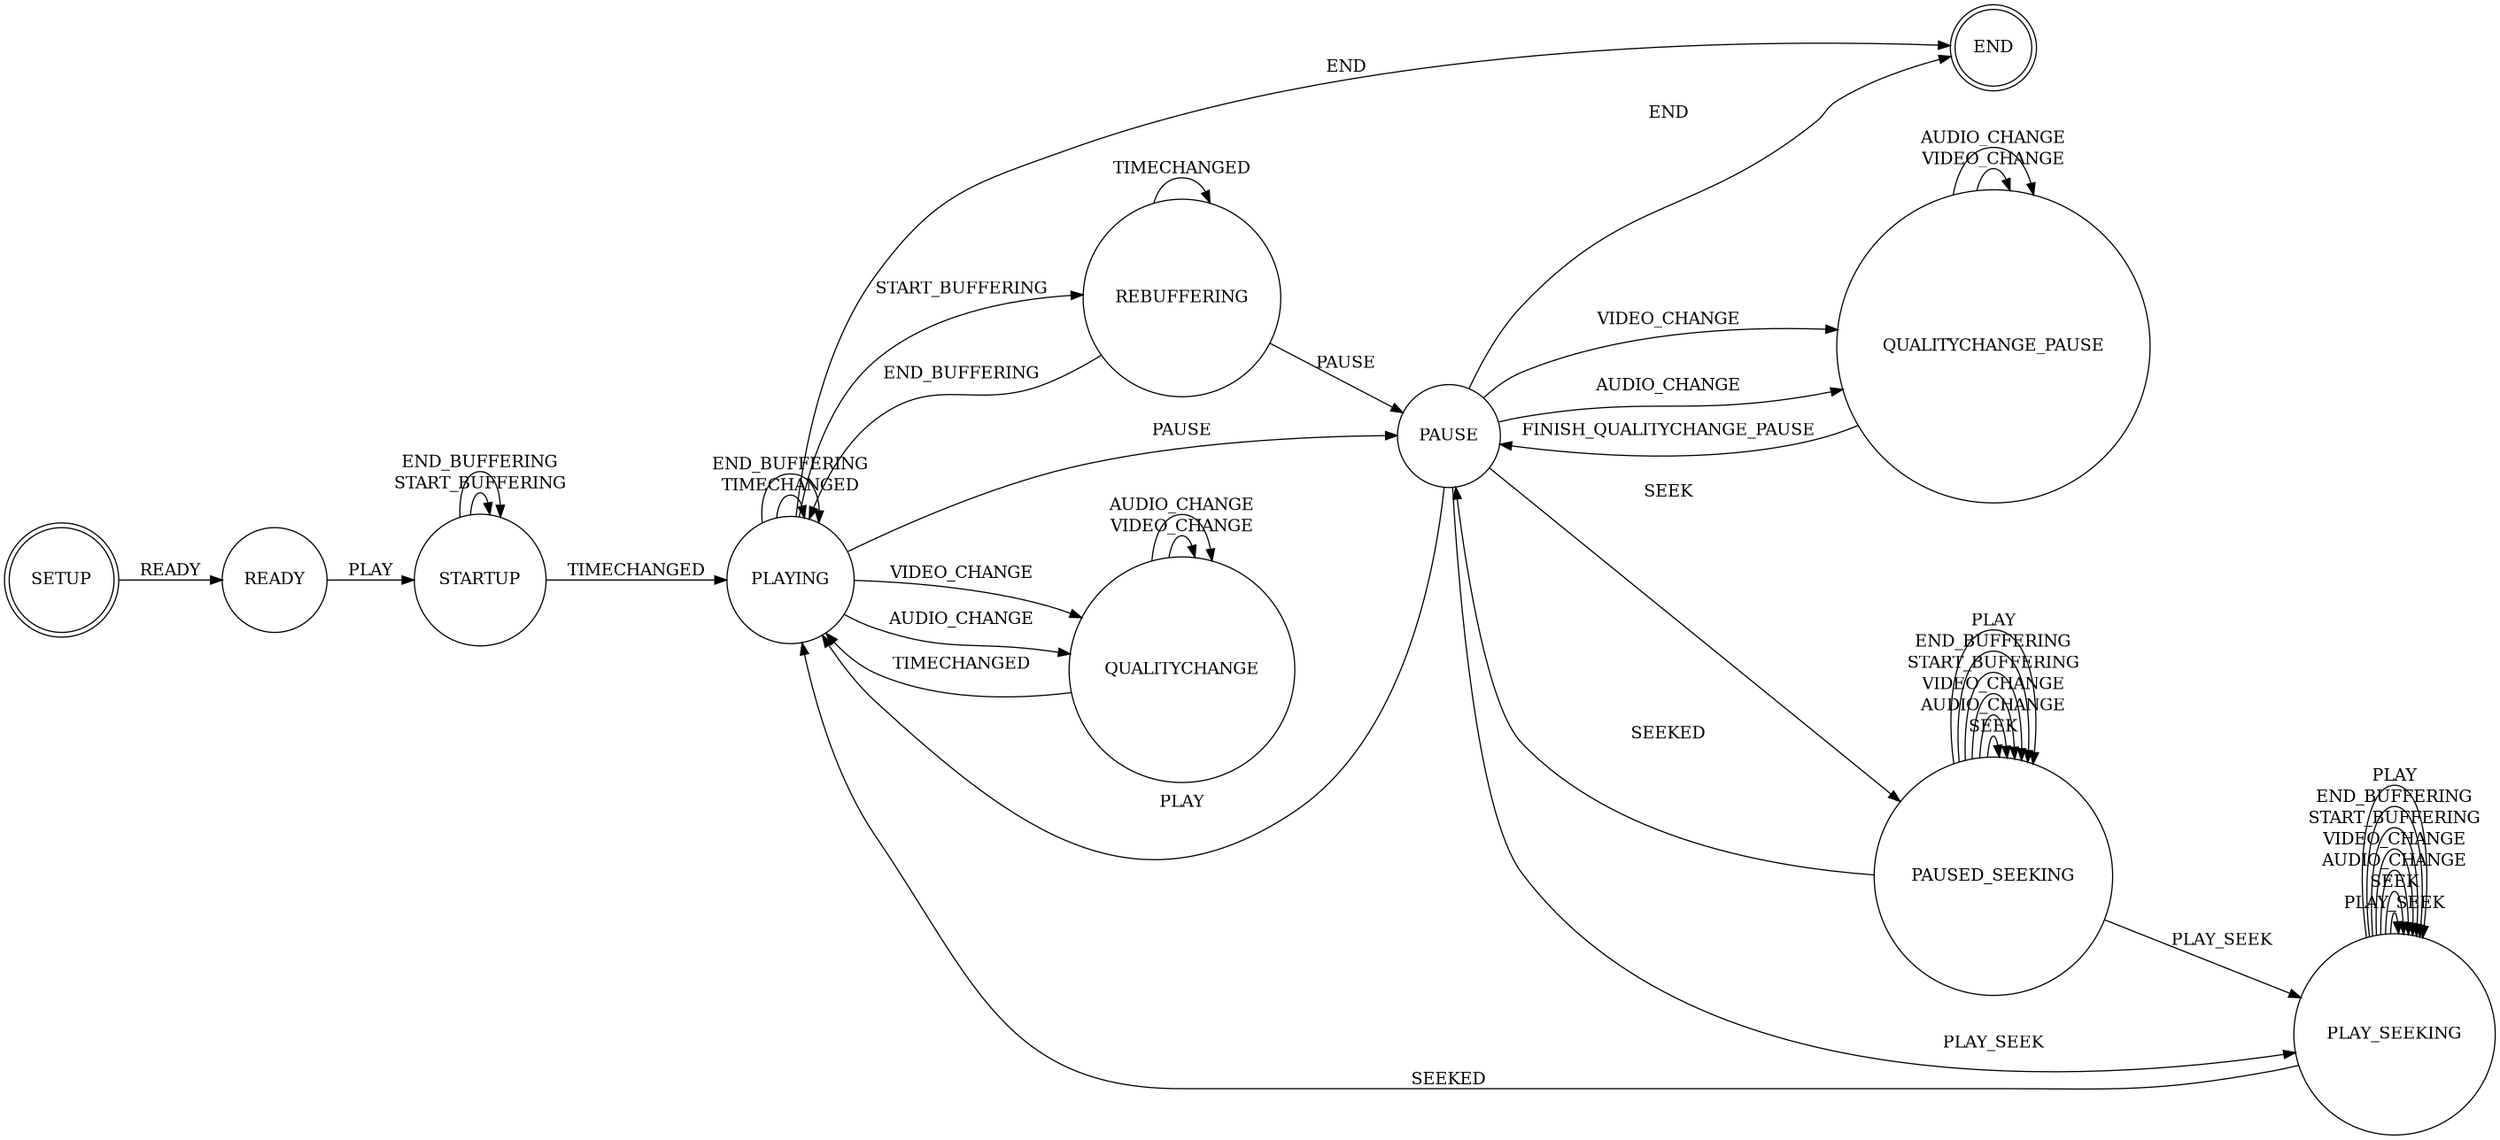 @startuml
digraph finite_state_machine {
  rankdir=LR;
  node [shape = doublecircle]; SETUP END;
  node [shape = circle];

  SETUP -> READY [ label = "READY" ]
  READY -> STARTUP [ label = "PLAY" ]

  STARTUP -> STARTUP [ label = "START_BUFFERING" ]
  STARTUP -> STARTUP [ label = "END_BUFFERING" ]
  STARTUP -> PLAYING [ label = "TIMECHANGED" ]

  PLAYING -> PLAYING [ label = "TIMECHANGED" ]
  PLAYING -> PLAYING [ label = "END_BUFFERING" ]
  PLAYING -> REBUFFERING [ label = "START_BUFFERING" ]
  REBUFFERING -> PLAYING [ label = "END_BUFFERING" ]
  REBUFFERING -> REBUFFERING [ label = "TIMECHANGED" ]

  PLAYING -> PAUSE [ label = "PAUSE" ]
  REBUFFERING -> PAUSE [ label = "PAUSE" ]
  PAUSE -> PLAYING [ label = "PLAY" ]

  PLAYING -> QUALITYCHANGE [ label = "VIDEO_CHANGE" ]
  PLAYING -> QUALITYCHANGE [ label = "AUDIO_CHANGE" ]
  QUALITYCHANGE -> QUALITYCHANGE [ label = "VIDEO_CHANGE" ]
  QUALITYCHANGE -> QUALITYCHANGE [ label = "AUDIO_CHANGE" ]
  QUALITYCHANGE -> PLAYING [ label = "TIMECHANGED" ]

  PAUSE -> QUALITYCHANGE_PAUSE [ label = "VIDEO_CHANGE" ]
  PAUSE -> QUALITYCHANGE_PAUSE [ label = "AUDIO_CHANGE" ]
  QUALITYCHANGE_PAUSE -> QUALITYCHANGE_PAUSE [ label = "VIDEO_CHANGE" ]
  QUALITYCHANGE_PAUSE -> QUALITYCHANGE_PAUSE [ label = "AUDIO_CHANGE" ]
  QUALITYCHANGE_PAUSE -> PAUSE [ label = "FINISH_QUALITYCHANGE_PAUSE" ]

  PAUSE -> PAUSED_SEEKING [ label = "SEEK" ]
  PAUSED_SEEKING -> PAUSED_SEEKING [ label = "SEEK" ]
  PAUSED_SEEKING -> PAUSED_SEEKING [ label = "AUDIO_CHANGE" ]
  PAUSED_SEEKING -> PAUSED_SEEKING [ label = "VIDEO_CHANGE" ]
  PAUSED_SEEKING -> PAUSED_SEEKING [ label = "START_BUFFERING" ]
  PAUSED_SEEKING -> PAUSED_SEEKING [ label = "END_BUFFERING" ]
  PAUSED_SEEKING -> PAUSE [ label = "SEEKED" ]
  PAUSED_SEEKING -> PAUSED_SEEKING [ label = "PLAY" ]

  PAUSE -> PLAY_SEEKING [ label = "PLAY_SEEK" ]
  PAUSED_SEEKING -> PLAY_SEEKING [ label = "PLAY_SEEK" ]
  PLAY_SEEKING -> PLAY_SEEKING [ label = "PLAY_SEEK" ]
  PLAY_SEEKING -> PLAY_SEEKING [ label = "SEEK" ]
  PLAY_SEEKING -> PLAY_SEEKING [ label = "AUDIO_CHANGE" ]
  PLAY_SEEKING -> PLAY_SEEKING [ label = "VIDEO_CHANGE" ]
  PLAY_SEEKING -> PLAY_SEEKING [ label = "START_BUFFERING" ]
  PLAY_SEEKING -> PLAY_SEEKING [ label = "END_BUFFERING" ]
  PLAY_SEEKING -> PLAYING [ label = "SEEKED" ]
  PLAY_SEEKING -> PLAY_SEEKING [ label = "PLAY" ]

  PLAYING -> END [ label = "END" ]
  PAUSE -> END [ label = "END" ]
}
@enduml